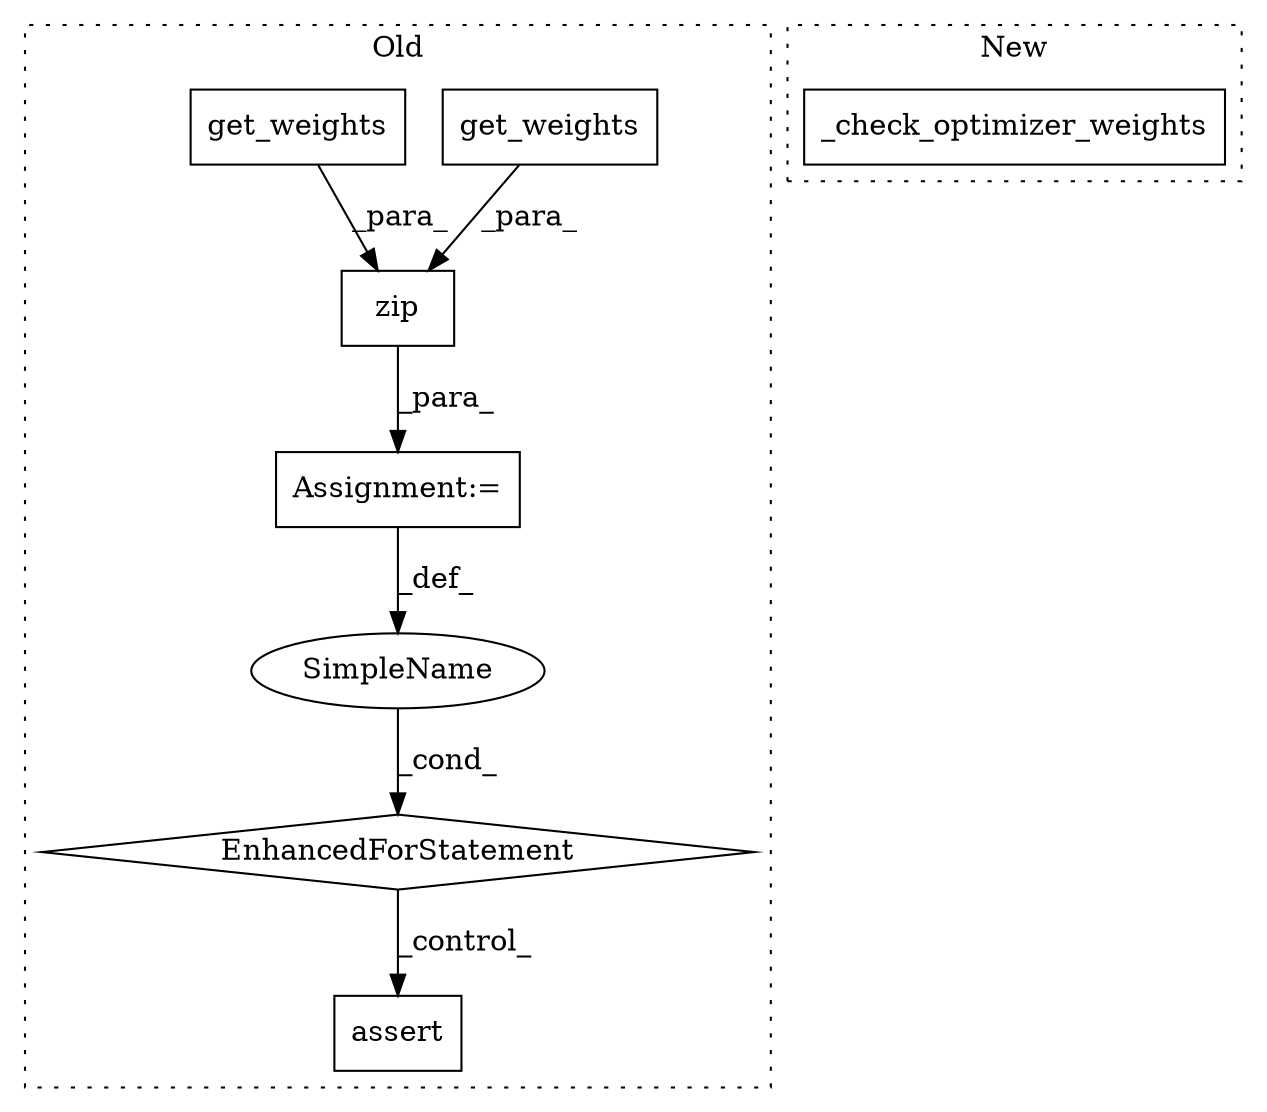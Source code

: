 digraph G {
subgraph cluster0 {
1 [label="assert" a="32" s="4789,4842" l="16,1" shape="box"];
3 [label="zip" a="32" s="4728,4771" l="4,1" shape="box"];
4 [label="SimpleName" a="42" s="4714" l="11" shape="ellipse"];
5 [label="EnhancedForStatement" a="70" s="4619,4772" l="83,2" shape="diamond"];
6 [label="get_weights" a="32" s="4758" l="13" shape="box"];
7 [label="Assignment:=" a="7" s="4619,4772" l="83,2" shape="box"];
8 [label="get_weights" a="32" s="4736" l="13" shape="box"];
label = "Old";
style="dotted";
}
subgraph cluster1 {
2 [label="_check_optimizer_weights" a="32" s="4115,4151" l="25,1" shape="box"];
label = "New";
style="dotted";
}
3 -> 7 [label="_para_"];
4 -> 5 [label="_cond_"];
5 -> 1 [label="_control_"];
6 -> 3 [label="_para_"];
7 -> 4 [label="_def_"];
8 -> 3 [label="_para_"];
}
